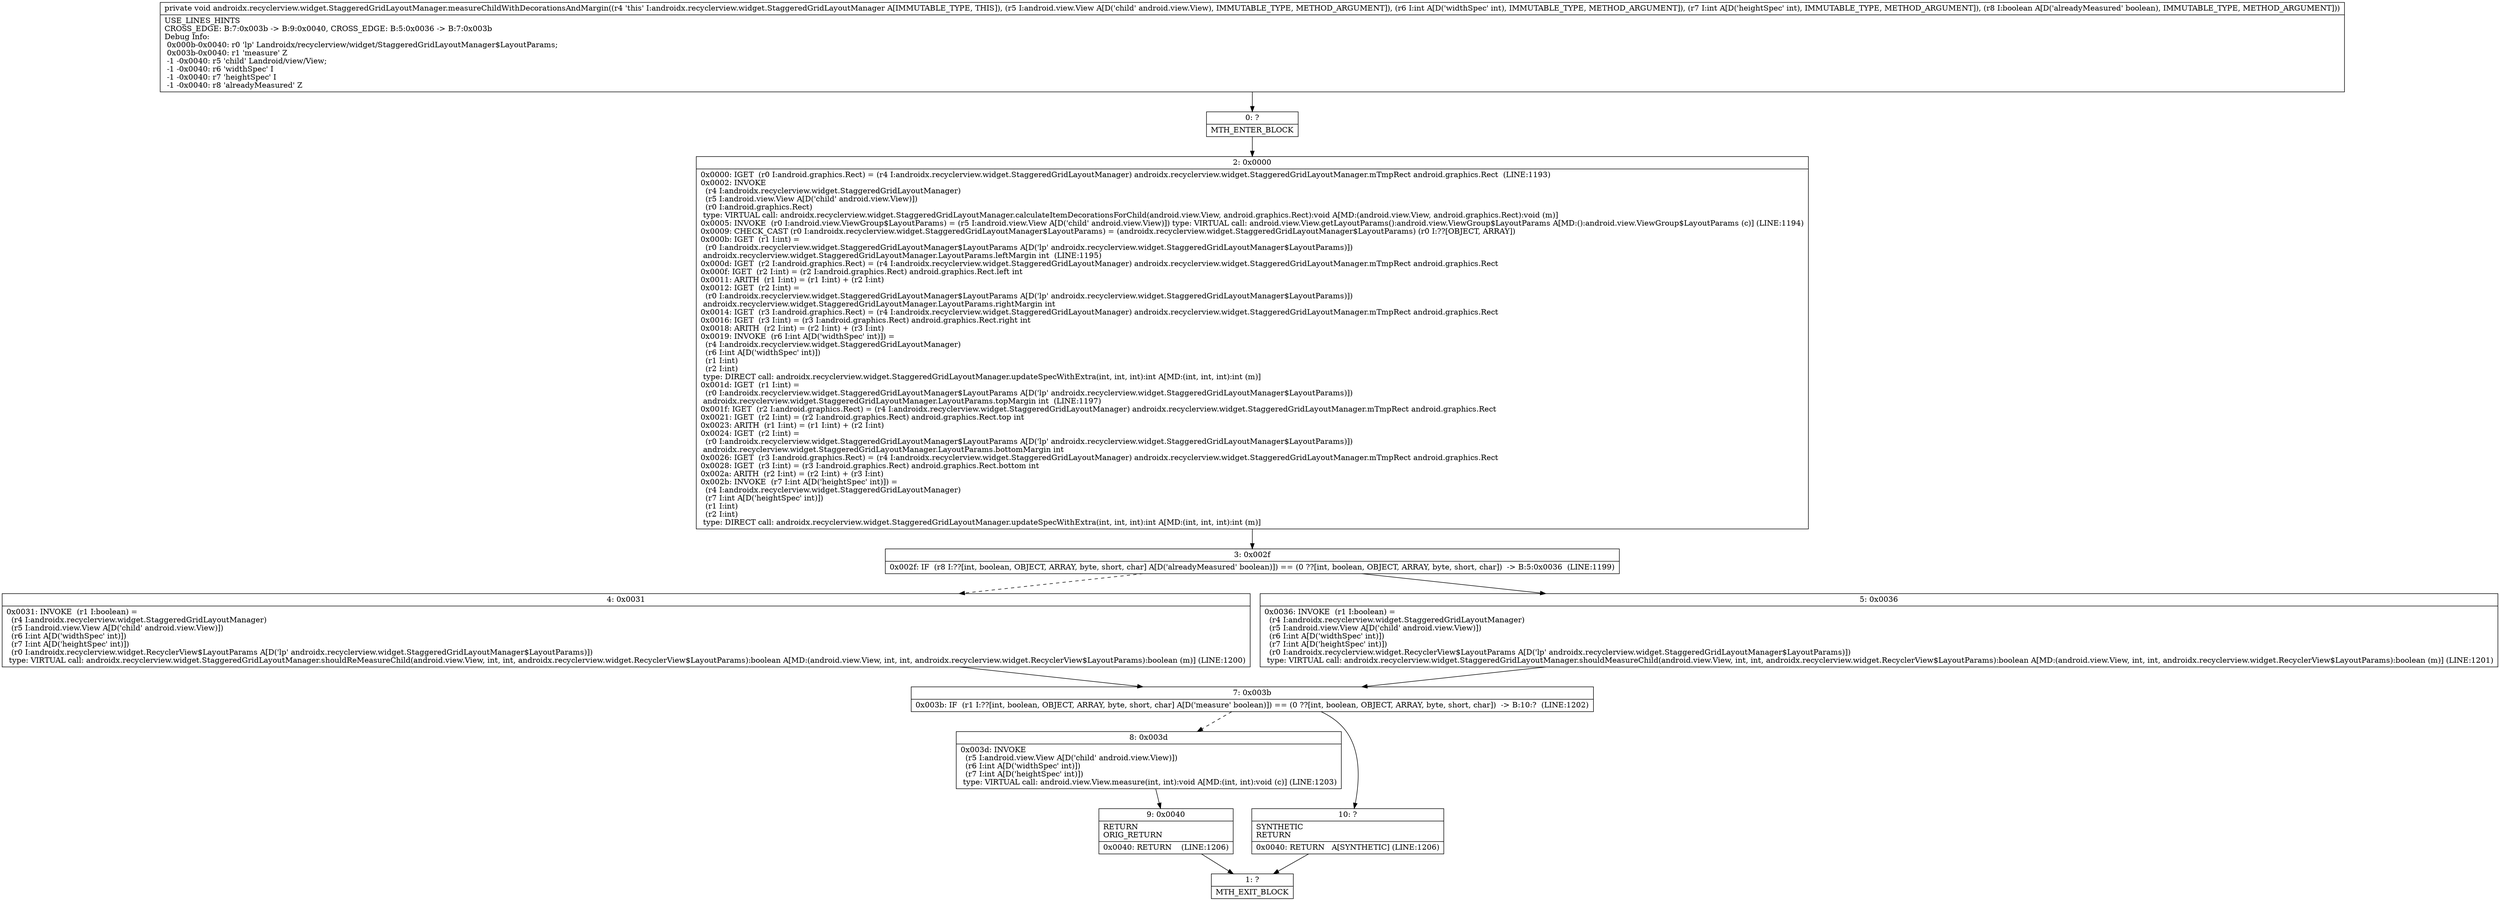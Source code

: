 digraph "CFG forandroidx.recyclerview.widget.StaggeredGridLayoutManager.measureChildWithDecorationsAndMargin(Landroid\/view\/View;IIZ)V" {
Node_0 [shape=record,label="{0\:\ ?|MTH_ENTER_BLOCK\l}"];
Node_2 [shape=record,label="{2\:\ 0x0000|0x0000: IGET  (r0 I:android.graphics.Rect) = (r4 I:androidx.recyclerview.widget.StaggeredGridLayoutManager) androidx.recyclerview.widget.StaggeredGridLayoutManager.mTmpRect android.graphics.Rect  (LINE:1193)\l0x0002: INVOKE  \l  (r4 I:androidx.recyclerview.widget.StaggeredGridLayoutManager)\l  (r5 I:android.view.View A[D('child' android.view.View)])\l  (r0 I:android.graphics.Rect)\l type: VIRTUAL call: androidx.recyclerview.widget.StaggeredGridLayoutManager.calculateItemDecorationsForChild(android.view.View, android.graphics.Rect):void A[MD:(android.view.View, android.graphics.Rect):void (m)]\l0x0005: INVOKE  (r0 I:android.view.ViewGroup$LayoutParams) = (r5 I:android.view.View A[D('child' android.view.View)]) type: VIRTUAL call: android.view.View.getLayoutParams():android.view.ViewGroup$LayoutParams A[MD:():android.view.ViewGroup$LayoutParams (c)] (LINE:1194)\l0x0009: CHECK_CAST (r0 I:androidx.recyclerview.widget.StaggeredGridLayoutManager$LayoutParams) = (androidx.recyclerview.widget.StaggeredGridLayoutManager$LayoutParams) (r0 I:??[OBJECT, ARRAY]) \l0x000b: IGET  (r1 I:int) = \l  (r0 I:androidx.recyclerview.widget.StaggeredGridLayoutManager$LayoutParams A[D('lp' androidx.recyclerview.widget.StaggeredGridLayoutManager$LayoutParams)])\l androidx.recyclerview.widget.StaggeredGridLayoutManager.LayoutParams.leftMargin int  (LINE:1195)\l0x000d: IGET  (r2 I:android.graphics.Rect) = (r4 I:androidx.recyclerview.widget.StaggeredGridLayoutManager) androidx.recyclerview.widget.StaggeredGridLayoutManager.mTmpRect android.graphics.Rect \l0x000f: IGET  (r2 I:int) = (r2 I:android.graphics.Rect) android.graphics.Rect.left int \l0x0011: ARITH  (r1 I:int) = (r1 I:int) + (r2 I:int) \l0x0012: IGET  (r2 I:int) = \l  (r0 I:androidx.recyclerview.widget.StaggeredGridLayoutManager$LayoutParams A[D('lp' androidx.recyclerview.widget.StaggeredGridLayoutManager$LayoutParams)])\l androidx.recyclerview.widget.StaggeredGridLayoutManager.LayoutParams.rightMargin int \l0x0014: IGET  (r3 I:android.graphics.Rect) = (r4 I:androidx.recyclerview.widget.StaggeredGridLayoutManager) androidx.recyclerview.widget.StaggeredGridLayoutManager.mTmpRect android.graphics.Rect \l0x0016: IGET  (r3 I:int) = (r3 I:android.graphics.Rect) android.graphics.Rect.right int \l0x0018: ARITH  (r2 I:int) = (r2 I:int) + (r3 I:int) \l0x0019: INVOKE  (r6 I:int A[D('widthSpec' int)]) = \l  (r4 I:androidx.recyclerview.widget.StaggeredGridLayoutManager)\l  (r6 I:int A[D('widthSpec' int)])\l  (r1 I:int)\l  (r2 I:int)\l type: DIRECT call: androidx.recyclerview.widget.StaggeredGridLayoutManager.updateSpecWithExtra(int, int, int):int A[MD:(int, int, int):int (m)]\l0x001d: IGET  (r1 I:int) = \l  (r0 I:androidx.recyclerview.widget.StaggeredGridLayoutManager$LayoutParams A[D('lp' androidx.recyclerview.widget.StaggeredGridLayoutManager$LayoutParams)])\l androidx.recyclerview.widget.StaggeredGridLayoutManager.LayoutParams.topMargin int  (LINE:1197)\l0x001f: IGET  (r2 I:android.graphics.Rect) = (r4 I:androidx.recyclerview.widget.StaggeredGridLayoutManager) androidx.recyclerview.widget.StaggeredGridLayoutManager.mTmpRect android.graphics.Rect \l0x0021: IGET  (r2 I:int) = (r2 I:android.graphics.Rect) android.graphics.Rect.top int \l0x0023: ARITH  (r1 I:int) = (r1 I:int) + (r2 I:int) \l0x0024: IGET  (r2 I:int) = \l  (r0 I:androidx.recyclerview.widget.StaggeredGridLayoutManager$LayoutParams A[D('lp' androidx.recyclerview.widget.StaggeredGridLayoutManager$LayoutParams)])\l androidx.recyclerview.widget.StaggeredGridLayoutManager.LayoutParams.bottomMargin int \l0x0026: IGET  (r3 I:android.graphics.Rect) = (r4 I:androidx.recyclerview.widget.StaggeredGridLayoutManager) androidx.recyclerview.widget.StaggeredGridLayoutManager.mTmpRect android.graphics.Rect \l0x0028: IGET  (r3 I:int) = (r3 I:android.graphics.Rect) android.graphics.Rect.bottom int \l0x002a: ARITH  (r2 I:int) = (r2 I:int) + (r3 I:int) \l0x002b: INVOKE  (r7 I:int A[D('heightSpec' int)]) = \l  (r4 I:androidx.recyclerview.widget.StaggeredGridLayoutManager)\l  (r7 I:int A[D('heightSpec' int)])\l  (r1 I:int)\l  (r2 I:int)\l type: DIRECT call: androidx.recyclerview.widget.StaggeredGridLayoutManager.updateSpecWithExtra(int, int, int):int A[MD:(int, int, int):int (m)]\l}"];
Node_3 [shape=record,label="{3\:\ 0x002f|0x002f: IF  (r8 I:??[int, boolean, OBJECT, ARRAY, byte, short, char] A[D('alreadyMeasured' boolean)]) == (0 ??[int, boolean, OBJECT, ARRAY, byte, short, char])  \-\> B:5:0x0036  (LINE:1199)\l}"];
Node_4 [shape=record,label="{4\:\ 0x0031|0x0031: INVOKE  (r1 I:boolean) = \l  (r4 I:androidx.recyclerview.widget.StaggeredGridLayoutManager)\l  (r5 I:android.view.View A[D('child' android.view.View)])\l  (r6 I:int A[D('widthSpec' int)])\l  (r7 I:int A[D('heightSpec' int)])\l  (r0 I:androidx.recyclerview.widget.RecyclerView$LayoutParams A[D('lp' androidx.recyclerview.widget.StaggeredGridLayoutManager$LayoutParams)])\l type: VIRTUAL call: androidx.recyclerview.widget.StaggeredGridLayoutManager.shouldReMeasureChild(android.view.View, int, int, androidx.recyclerview.widget.RecyclerView$LayoutParams):boolean A[MD:(android.view.View, int, int, androidx.recyclerview.widget.RecyclerView$LayoutParams):boolean (m)] (LINE:1200)\l}"];
Node_7 [shape=record,label="{7\:\ 0x003b|0x003b: IF  (r1 I:??[int, boolean, OBJECT, ARRAY, byte, short, char] A[D('measure' boolean)]) == (0 ??[int, boolean, OBJECT, ARRAY, byte, short, char])  \-\> B:10:?  (LINE:1202)\l}"];
Node_8 [shape=record,label="{8\:\ 0x003d|0x003d: INVOKE  \l  (r5 I:android.view.View A[D('child' android.view.View)])\l  (r6 I:int A[D('widthSpec' int)])\l  (r7 I:int A[D('heightSpec' int)])\l type: VIRTUAL call: android.view.View.measure(int, int):void A[MD:(int, int):void (c)] (LINE:1203)\l}"];
Node_9 [shape=record,label="{9\:\ 0x0040|RETURN\lORIG_RETURN\l|0x0040: RETURN    (LINE:1206)\l}"];
Node_1 [shape=record,label="{1\:\ ?|MTH_EXIT_BLOCK\l}"];
Node_10 [shape=record,label="{10\:\ ?|SYNTHETIC\lRETURN\l|0x0040: RETURN   A[SYNTHETIC] (LINE:1206)\l}"];
Node_5 [shape=record,label="{5\:\ 0x0036|0x0036: INVOKE  (r1 I:boolean) = \l  (r4 I:androidx.recyclerview.widget.StaggeredGridLayoutManager)\l  (r5 I:android.view.View A[D('child' android.view.View)])\l  (r6 I:int A[D('widthSpec' int)])\l  (r7 I:int A[D('heightSpec' int)])\l  (r0 I:androidx.recyclerview.widget.RecyclerView$LayoutParams A[D('lp' androidx.recyclerview.widget.StaggeredGridLayoutManager$LayoutParams)])\l type: VIRTUAL call: androidx.recyclerview.widget.StaggeredGridLayoutManager.shouldMeasureChild(android.view.View, int, int, androidx.recyclerview.widget.RecyclerView$LayoutParams):boolean A[MD:(android.view.View, int, int, androidx.recyclerview.widget.RecyclerView$LayoutParams):boolean (m)] (LINE:1201)\l}"];
MethodNode[shape=record,label="{private void androidx.recyclerview.widget.StaggeredGridLayoutManager.measureChildWithDecorationsAndMargin((r4 'this' I:androidx.recyclerview.widget.StaggeredGridLayoutManager A[IMMUTABLE_TYPE, THIS]), (r5 I:android.view.View A[D('child' android.view.View), IMMUTABLE_TYPE, METHOD_ARGUMENT]), (r6 I:int A[D('widthSpec' int), IMMUTABLE_TYPE, METHOD_ARGUMENT]), (r7 I:int A[D('heightSpec' int), IMMUTABLE_TYPE, METHOD_ARGUMENT]), (r8 I:boolean A[D('alreadyMeasured' boolean), IMMUTABLE_TYPE, METHOD_ARGUMENT]))  | USE_LINES_HINTS\lCROSS_EDGE: B:7:0x003b \-\> B:9:0x0040, CROSS_EDGE: B:5:0x0036 \-\> B:7:0x003b\lDebug Info:\l  0x000b\-0x0040: r0 'lp' Landroidx\/recyclerview\/widget\/StaggeredGridLayoutManager$LayoutParams;\l  0x003b\-0x0040: r1 'measure' Z\l  \-1 \-0x0040: r5 'child' Landroid\/view\/View;\l  \-1 \-0x0040: r6 'widthSpec' I\l  \-1 \-0x0040: r7 'heightSpec' I\l  \-1 \-0x0040: r8 'alreadyMeasured' Z\l}"];
MethodNode -> Node_0;Node_0 -> Node_2;
Node_2 -> Node_3;
Node_3 -> Node_4[style=dashed];
Node_3 -> Node_5;
Node_4 -> Node_7;
Node_7 -> Node_8[style=dashed];
Node_7 -> Node_10;
Node_8 -> Node_9;
Node_9 -> Node_1;
Node_10 -> Node_1;
Node_5 -> Node_7;
}

